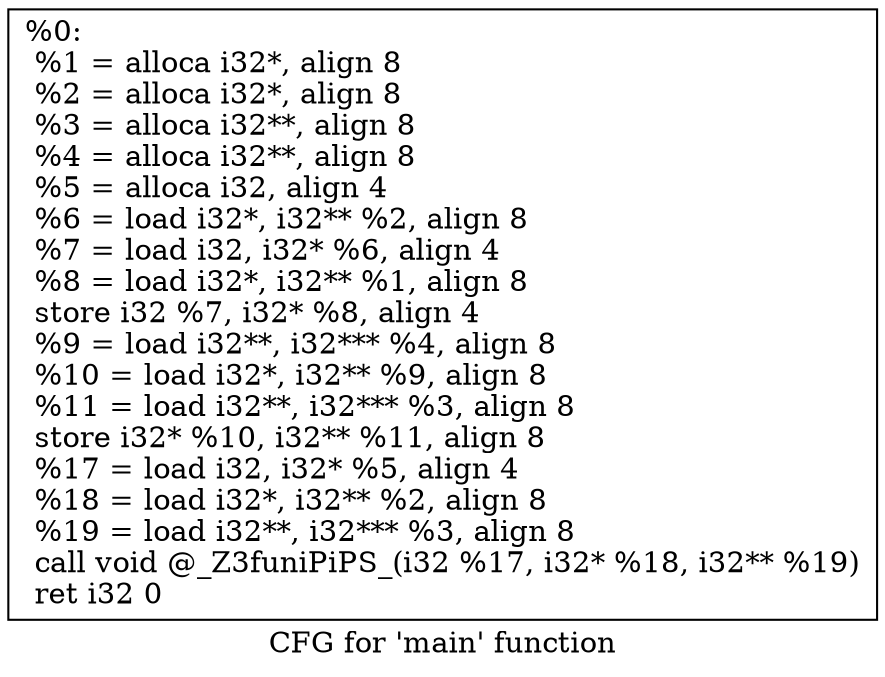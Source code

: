 digraph "CFG for 'main' function" {
	label="CFG for 'main' function";

	Node0x3d12bd0 [shape=record,label="{%0:\l  %1 = alloca i32*, align 8\l  %2 = alloca i32*, align 8\l  %3 = alloca i32**, align 8\l  %4 = alloca i32**, align 8\l  %5 = alloca i32, align 4\l  %6 = load i32*, i32** %2, align 8\l  %7 = load i32, i32* %6, align 4\l  %8 = load i32*, i32** %1, align 8\l  store i32 %7, i32* %8, align 4\l  %9 = load i32**, i32*** %4, align 8\l  %10 = load i32*, i32** %9, align 8\l  %11 = load i32**, i32*** %3, align 8\l  store i32* %10, i32** %11, align 8\l  %17 = load i32, i32* %5, align 4\l  %18 = load i32*, i32** %2, align 8\l  %19 = load i32**, i32*** %3, align 8\l  call void @_Z3funiPiPS_(i32 %17, i32* %18, i32** %19)\l  ret i32 0\l}"];
}
